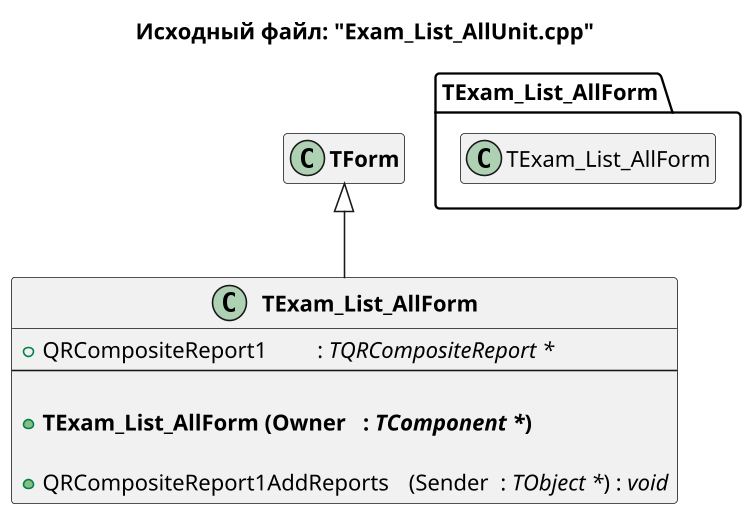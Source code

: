 @startuml Exam_List_AllUnit.cpp

title Исходный файл: "Exam_List_AllUnit.cpp"

scale 750 width

"<b>TExam_List_AllForm</b>" -up-|> "<b>TForm</b>"

hide "<b>TForm</b>" members

class "<b>TExam_List_AllForm</b>"
{
    + QRCompositeReport1 \t: <i>TQRCompositeReport *</i>
    --
    
    + <b>TExam_List_AllForm (Owner \t: <i>TComponent *</i>)</b>

    + QRCompositeReport1AddReports \t(Sender \t: <i>TObject *</i>) : <i>void</i>
}


package TExam_List_AllForm <<Folder>>
{
    class TExam_List_AllForm
    hide  TExam_List_AllForm members
}


@enduml